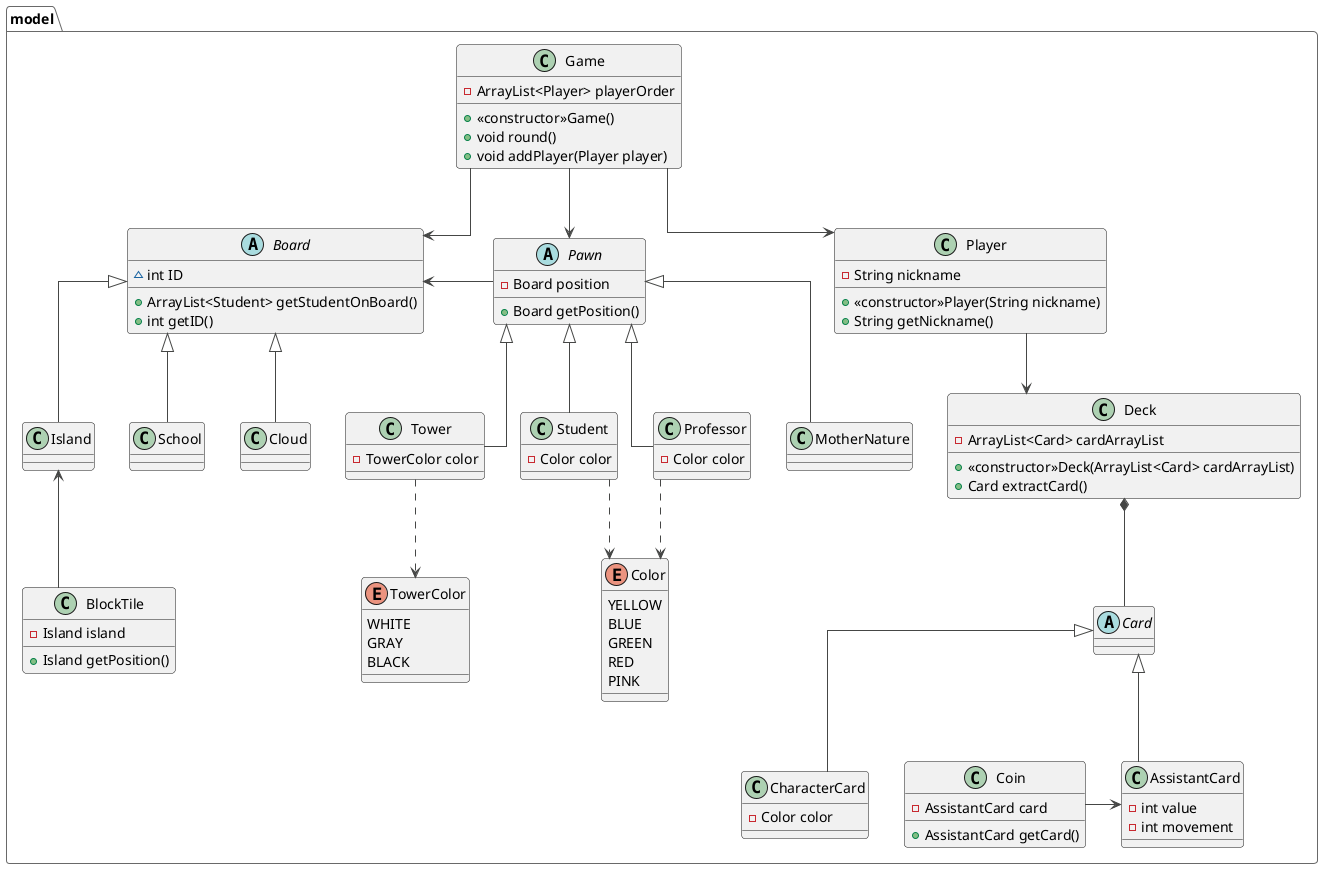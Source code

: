 @startuml ing_sw
!theme vibrant
skinparam Linetype polyline
skinparam Linetype ortho

package model <<Folder>> {
    enum Color {
        YELLOW
        BLUE
        GREEN
        RED
        PINK
    }

    enum TowerColor {
        WHITE
        GRAY
        BLACK
    }

    class Game {
        - ArrayList<Player> playerOrder
        + <<constructor>>Game()
        + void round()
        + void addPlayer(Player player)
    }

    abstract class Board {
        ~ int ID
        + ArrayList<Student> getStudentOnBoard()
        + int getID()
    }
    
    abstract class Pawn {
        - Board position
        + Board getPosition()
    }

    abstract class Card

    class Player {
        - String nickname
        + <<constructor>>Player(String nickname)
        + String getNickname()
    }

    class Island {
    
    }
    
    class School {
    
    }

    class Cloud {

    }

    class Professor {
        - Color color
    }

    class Student {
        - Color color
    }

    class Tower {
        - TowerColor color
    }

    class MotherNature

    class AssistantCard {
        - int value
        - int movement
    }

    class CharacterCard {
        - Color color
    }

    class Deck {
        - ArrayList<Card> cardArrayList
        + <<constructor>>Deck(ArrayList<Card> cardArrayList)
        + Card extractCard()
    }

    class Coin {
        - AssistantCard card
        + AssistantCard getCard()
    }

    class BlockTile {
        - Island island
        + Island getPosition()
    }

    BlockTile -UP-> Island
    Coin -RIGHT-> AssistantCard

    Card <|-DOWN- AssistantCard
    Card <|-- CharacterCard

    Board <|-DOWN- Island
    Board <|-DOWN- Cloud
    Board <|-DOWN- School
    Board <-RIGHT-- Pawn

    Pawn <|-- Professor
    Pawn <|-- Student
    Pawn <|-- Tower
    Pawn <|-- MotherNature

    Deck *-- Card
    Deck <-UP- Player

    Game --> Player
    Game --> Board
    Game --> Pawn
    
    Color <.UP. Professor
    Color <.UP. Student

    TowerColor <.UP. Tower
}

@enduml